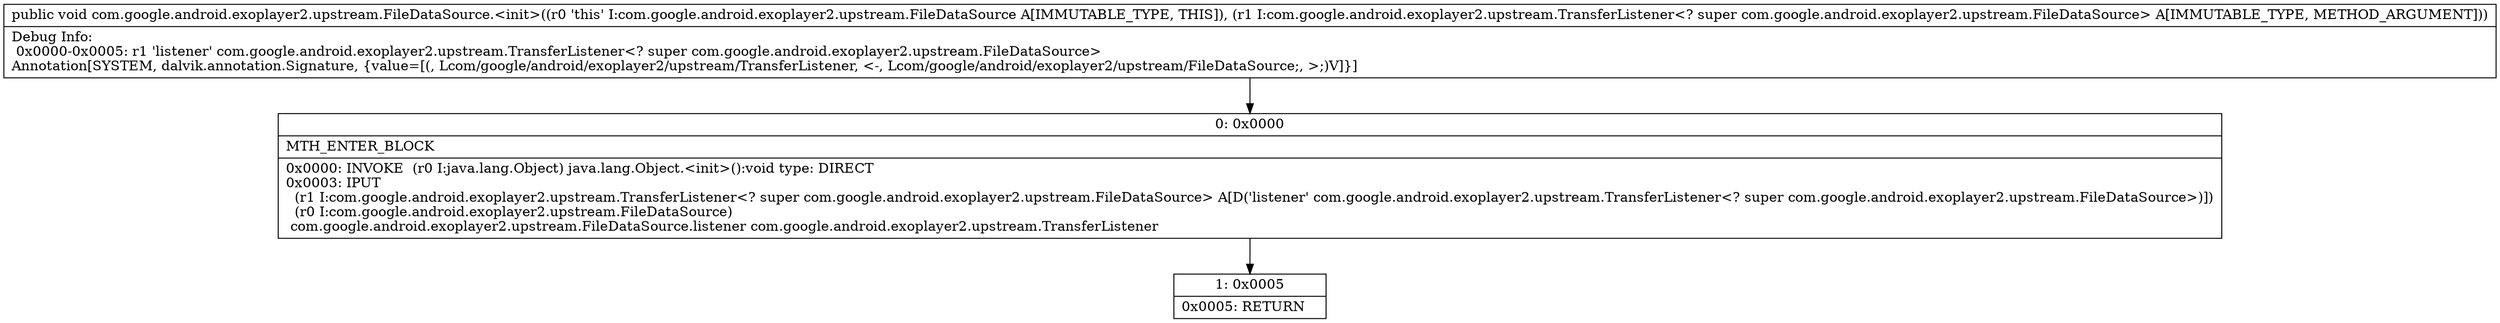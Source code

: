 digraph "CFG forcom.google.android.exoplayer2.upstream.FileDataSource.\<init\>(Lcom\/google\/android\/exoplayer2\/upstream\/TransferListener;)V" {
Node_0 [shape=record,label="{0\:\ 0x0000|MTH_ENTER_BLOCK\l|0x0000: INVOKE  (r0 I:java.lang.Object) java.lang.Object.\<init\>():void type: DIRECT \l0x0003: IPUT  \l  (r1 I:com.google.android.exoplayer2.upstream.TransferListener\<? super com.google.android.exoplayer2.upstream.FileDataSource\> A[D('listener' com.google.android.exoplayer2.upstream.TransferListener\<? super com.google.android.exoplayer2.upstream.FileDataSource\>)])\l  (r0 I:com.google.android.exoplayer2.upstream.FileDataSource)\l com.google.android.exoplayer2.upstream.FileDataSource.listener com.google.android.exoplayer2.upstream.TransferListener \l}"];
Node_1 [shape=record,label="{1\:\ 0x0005|0x0005: RETURN   \l}"];
MethodNode[shape=record,label="{public void com.google.android.exoplayer2.upstream.FileDataSource.\<init\>((r0 'this' I:com.google.android.exoplayer2.upstream.FileDataSource A[IMMUTABLE_TYPE, THIS]), (r1 I:com.google.android.exoplayer2.upstream.TransferListener\<? super com.google.android.exoplayer2.upstream.FileDataSource\> A[IMMUTABLE_TYPE, METHOD_ARGUMENT]))  | Debug Info:\l  0x0000\-0x0005: r1 'listener' com.google.android.exoplayer2.upstream.TransferListener\<? super com.google.android.exoplayer2.upstream.FileDataSource\>\lAnnotation[SYSTEM, dalvik.annotation.Signature, \{value=[(, Lcom\/google\/android\/exoplayer2\/upstream\/TransferListener, \<\-, Lcom\/google\/android\/exoplayer2\/upstream\/FileDataSource;, \>;)V]\}]\l}"];
MethodNode -> Node_0;
Node_0 -> Node_1;
}

